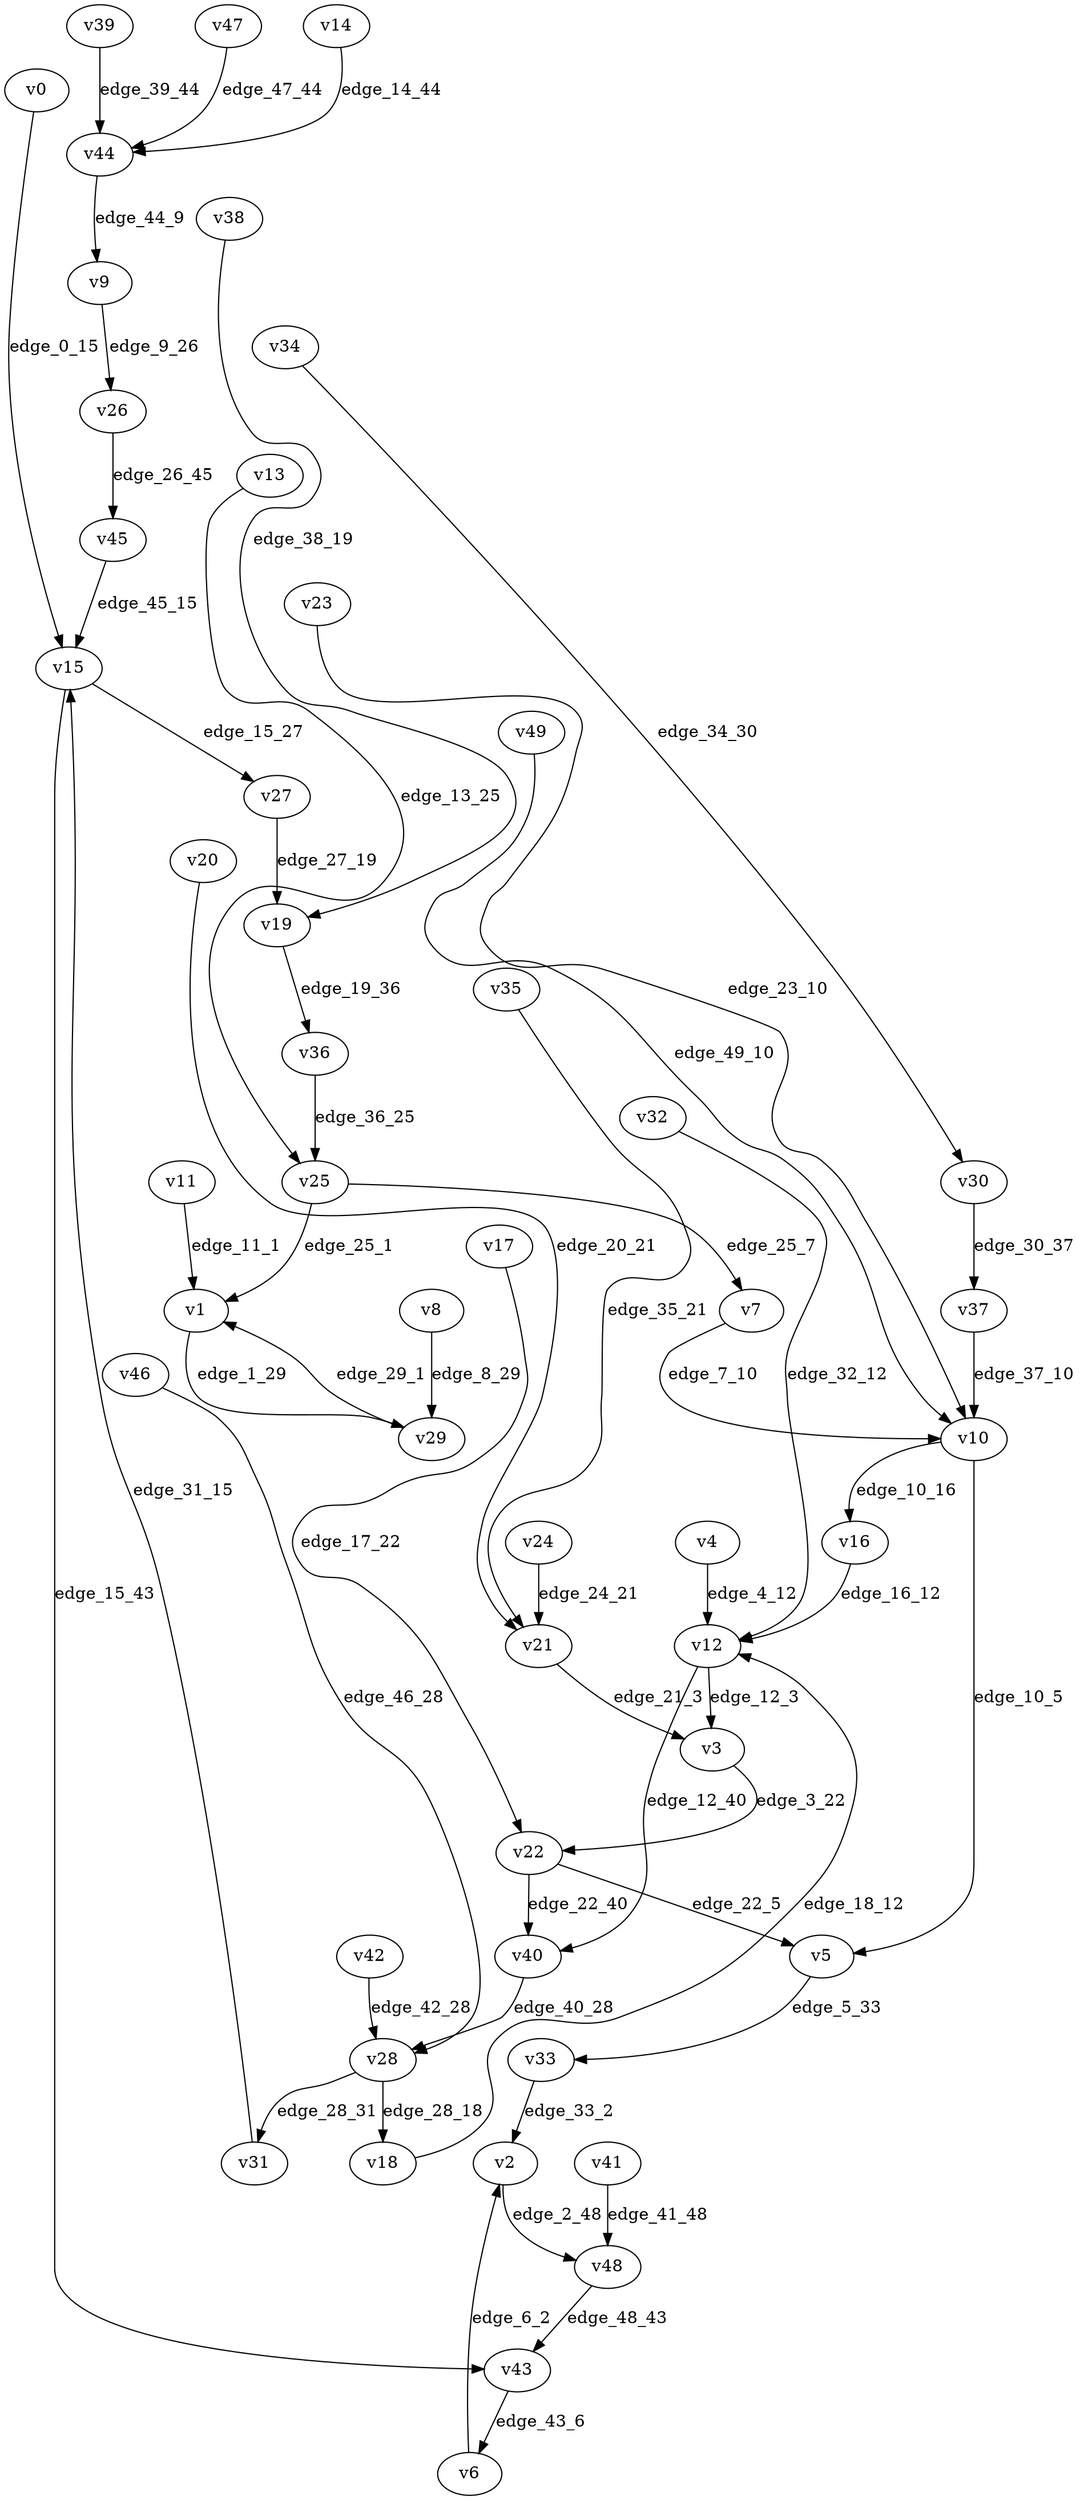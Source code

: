 digraph G {
    // Stochastic discounted game

    v0 [name="v0", player=0];
    v1 [name="v1", player=0];
    v2 [name="v2", player=0];
    v3 [name="v3", player=1];
    v4 [name="v4", player=0];
    v5 [name="v5", player=0];
    v6 [name="v6", player=-1];
    v7 [name="v7", player=1];
    v8 [name="v8", player=0];
    v9 [name="v9", player=0];
    v10 [name="v10", player=-1];
    v11 [name="v11", player=-1];
    v12 [name="v12", player=-1];
    v13 [name="v13", player=0];
    v14 [name="v14", player=1];
    v15 [name="v15", player=-1];
    v16 [name="v16", player=1];
    v17 [name="v17", player=0];
    v18 [name="v18", player=0];
    v19 [name="v19", player=-1];
    v20 [name="v20", player=1];
    v21 [name="v21", player=-1];
    v22 [name="v22", player=-1];
    v23 [name="v23", player=1];
    v24 [name="v24", player=0];
    v25 [name="v25", player=-1];
    v26 [name="v26", player=-1];
    v27 [name="v27", player=0];
    v28 [name="v28", player=-1];
    v29 [name="v29", player=-1];
    v30 [name="v30", player=-1];
    v31 [name="v31", player=1];
    v32 [name="v32", player=1];
    v33 [name="v33", player=-1];
    v34 [name="v34", player=1];
    v35 [name="v35", player=1];
    v36 [name="v36", player=1];
    v37 [name="v37", player=1];
    v38 [name="v38", player=1];
    v39 [name="v39", player=0];
    v40 [name="v40", player=0];
    v41 [name="v41", player=0];
    v42 [name="v42", player=1];
    v43 [name="v43", player=1];
    v44 [name="v44", player=-1];
    v45 [name="v45", player=1];
    v46 [name="v46", player=0];
    v47 [name="v47", player=0];
    v48 [name="v48", player=-1];
    v49 [name="v49", player=1];

    v0 -> v15 [label="edge_0_15", weight=-7.666712, discount=0.403553];
    v1 -> v29 [label="edge_1_29", weight=6.810130, discount=0.112687];
    v2 -> v48 [label="edge_2_48", weight=-1.208518, discount=0.327741];
    v3 -> v22 [label="edge_3_22", weight=-8.540868, discount=0.426753];
    v4 -> v12 [label="edge_4_12", weight=8.998918, discount=0.396462];
    v5 -> v33 [label="edge_5_33", weight=-8.774729, discount=0.587026];
    v6 -> v2 [label="edge_6_2", probability=1.000000];
    v7 -> v10 [label="edge_7_10", weight=-2.102576, discount=0.297944];
    v8 -> v29 [label="edge_8_29", weight=8.528176, discount=0.563881];
    v9 -> v26 [label="edge_9_26", weight=-6.141518, discount=0.586490];
    v10 -> v5 [label="edge_10_5", probability=0.441390];
    v10 -> v16 [label="edge_10_16", probability=0.558610];
    v11 -> v1 [label="edge_11_1", probability=1.000000];
    v12 -> v40 [label="edge_12_40", probability=0.533906];
    v12 -> v3 [label="edge_12_3", probability=0.466094];
    v13 -> v25 [label="edge_13_25", weight=-1.640342, discount=0.598137];
    v14 -> v44 [label="edge_14_44", weight=-9.546482, discount=0.430613];
    v15 -> v27 [label="edge_15_27", probability=0.680513];
    v15 -> v43 [label="edge_15_43", probability=0.319487];
    v16 -> v12 [label="edge_16_12", weight=4.082735, discount=0.182422];
    v17 -> v22 [label="edge_17_22", weight=-9.790963, discount=0.276717];
    v18 -> v12 [label="edge_18_12", weight=-2.962235, discount=0.758168];
    v19 -> v36 [label="edge_19_36", probability=1.000000];
    v20 -> v21 [label="edge_20_21", weight=-6.439021, discount=0.477255];
    v21 -> v3 [label="edge_21_3", probability=1.000000];
    v22 -> v40 [label="edge_22_40", probability=0.654409];
    v22 -> v5 [label="edge_22_5", probability=0.345591];
    v23 -> v10 [label="edge_23_10", weight=-1.415625, discount=0.617673];
    v24 -> v21 [label="edge_24_21", weight=6.113958, discount=0.750518];
    v25 -> v1 [label="edge_25_1", probability=0.353731];
    v25 -> v7 [label="edge_25_7", probability=0.646269];
    v26 -> v45 [label="edge_26_45", probability=1.000000];
    v27 -> v19 [label="edge_27_19", weight=2.590682, discount=0.786835];
    v28 -> v18 [label="edge_28_18", probability=0.439393];
    v28 -> v31 [label="edge_28_31", probability=0.560607];
    v29 -> v1 [label="edge_29_1", probability=1.000000];
    v30 -> v37 [label="edge_30_37", probability=1.000000];
    v31 -> v15 [label="edge_31_15", weight=-8.557183, discount=0.758983];
    v32 -> v12 [label="edge_32_12", weight=-1.925557, discount=0.831601];
    v33 -> v2 [label="edge_33_2", probability=1.000000];
    v34 -> v30 [label="edge_34_30", weight=0.907162, discount=0.484777];
    v35 -> v21 [label="edge_35_21", weight=-1.468136, discount=0.763433];
    v36 -> v25 [label="edge_36_25", weight=3.407467, discount=0.697061];
    v37 -> v10 [label="edge_37_10", weight=7.622252, discount=0.198906];
    v38 -> v19 [label="edge_38_19", weight=-5.540247, discount=0.604922];
    v39 -> v44 [label="edge_39_44", weight=9.485747, discount=0.754982];
    v40 -> v28 [label="edge_40_28", weight=8.976937, discount=0.275008];
    v41 -> v48 [label="edge_41_48", weight=9.931500, discount=0.275568];
    v42 -> v28 [label="edge_42_28", weight=7.896279, discount=0.147964];
    v43 -> v6 [label="edge_43_6", weight=1.393712, discount=0.576457];
    v44 -> v9 [label="edge_44_9", probability=1.000000];
    v45 -> v15 [label="edge_45_15", weight=-8.386402, discount=0.550561];
    v46 -> v28 [label="edge_46_28", weight=-5.007893, discount=0.229718];
    v47 -> v44 [label="edge_47_44", weight=5.888071, discount=0.788391];
    v48 -> v43 [label="edge_48_43", probability=1.000000];
    v49 -> v10 [label="edge_49_10", weight=-4.572426, discount=0.802279];
}